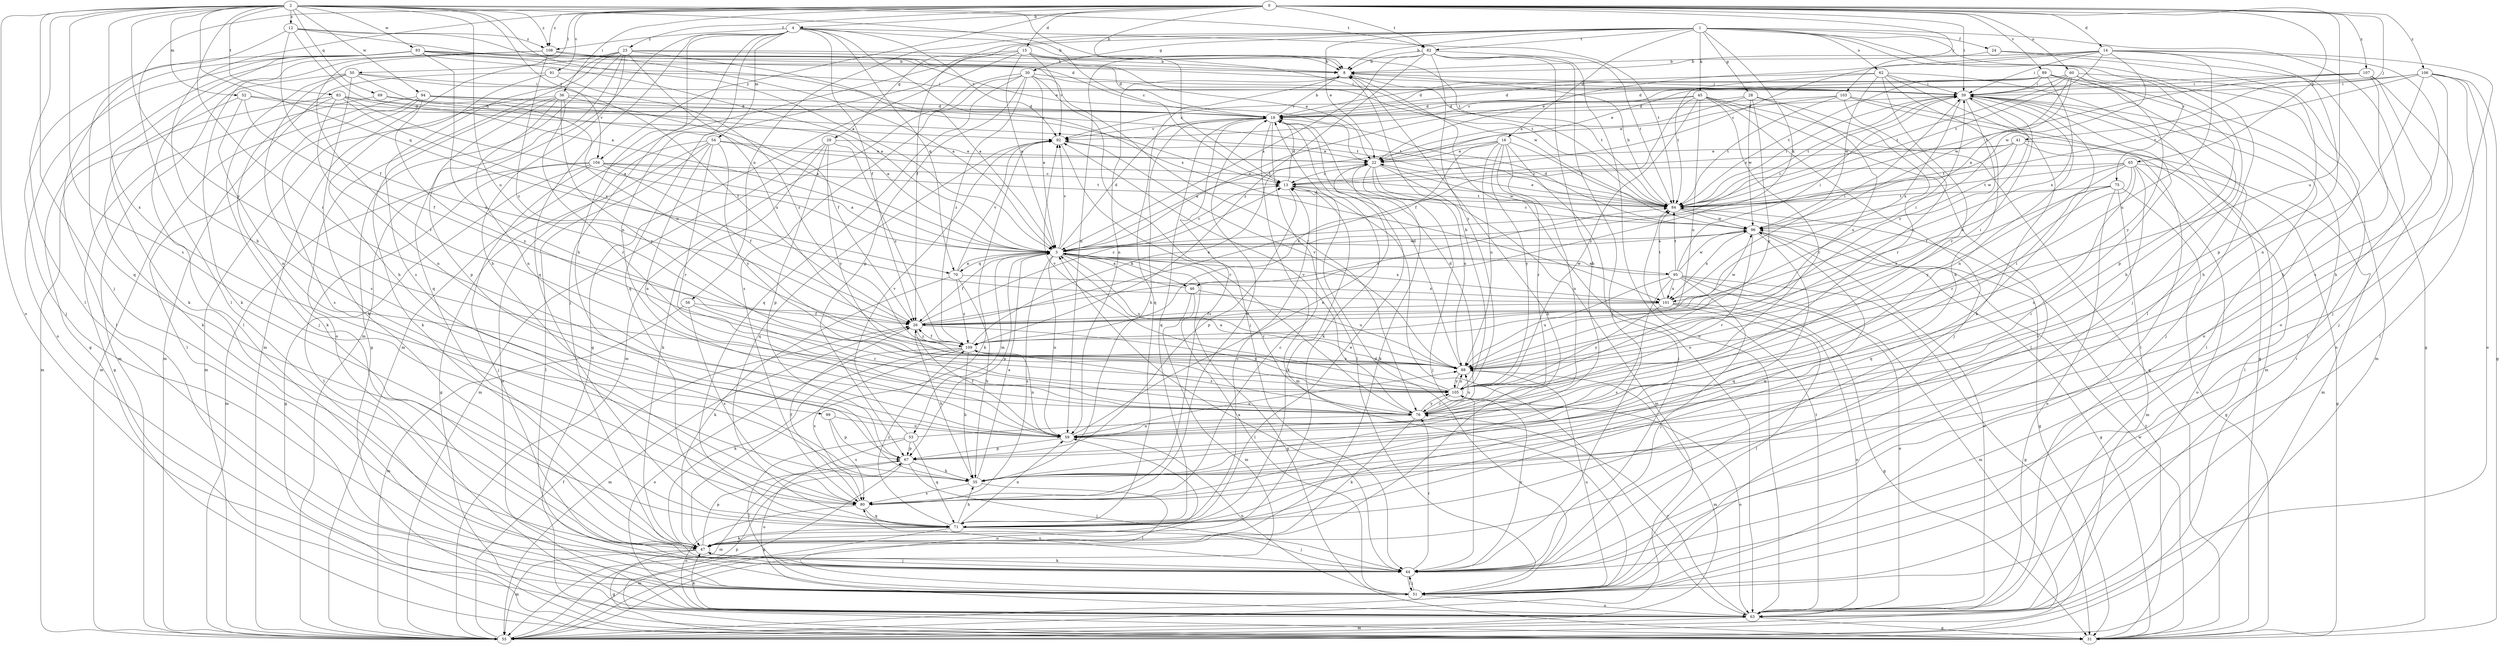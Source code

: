 strict digraph  {
0;
1;
2;
3;
4;
8;
12;
13;
14;
15;
16;
18;
22;
23;
24;
26;
28;
29;
30;
31;
35;
36;
39;
41;
44;
45;
46;
47;
50;
51;
52;
53;
54;
55;
56;
59;
60;
62;
63;
65;
67;
69;
70;
71;
75;
76;
80;
82;
83;
84;
88;
89;
91;
92;
93;
94;
95;
96;
99;
101;
103;
104;
105;
106;
107;
108;
109;
0 -> 4  [label=b];
0 -> 8  [label=b];
0 -> 14  [label=d];
0 -> 15  [label=d];
0 -> 23  [label=f];
0 -> 35  [label=h];
0 -> 36  [label=i];
0 -> 39  [label=i];
0 -> 41  [label=j];
0 -> 50  [label=l];
0 -> 51  [label=l];
0 -> 60  [label=o];
0 -> 65  [label=p];
0 -> 82  [label=t];
0 -> 88  [label=u];
0 -> 89  [label=v];
0 -> 91  [label=v];
0 -> 103  [label=y];
0 -> 104  [label=y];
0 -> 106  [label=z];
0 -> 107  [label=z];
0 -> 108  [label=z];
1 -> 8  [label=b];
1 -> 16  [label=d];
1 -> 22  [label=e];
1 -> 24  [label=f];
1 -> 26  [label=f];
1 -> 28  [label=g];
1 -> 29  [label=g];
1 -> 30  [label=g];
1 -> 44  [label=j];
1 -> 45  [label=k];
1 -> 46  [label=k];
1 -> 51  [label=l];
1 -> 56  [label=n];
1 -> 62  [label=o];
1 -> 63  [label=o];
1 -> 75  [label=r];
1 -> 82  [label=t];
2 -> 3  [label=a];
2 -> 12  [label=c];
2 -> 13  [label=c];
2 -> 44  [label=j];
2 -> 51  [label=l];
2 -> 52  [label=m];
2 -> 63  [label=o];
2 -> 69  [label=q];
2 -> 70  [label=q];
2 -> 76  [label=r];
2 -> 80  [label=s];
2 -> 82  [label=t];
2 -> 83  [label=t];
2 -> 84  [label=t];
2 -> 88  [label=u];
2 -> 93  [label=w];
2 -> 94  [label=w];
2 -> 99  [label=x];
2 -> 104  [label=y];
2 -> 105  [label=y];
2 -> 108  [label=z];
3 -> 13  [label=c];
3 -> 18  [label=d];
3 -> 26  [label=f];
3 -> 31  [label=g];
3 -> 39  [label=i];
3 -> 46  [label=k];
3 -> 53  [label=m];
3 -> 59  [label=n];
3 -> 67  [label=p];
3 -> 70  [label=q];
3 -> 76  [label=r];
3 -> 80  [label=s];
3 -> 88  [label=u];
3 -> 92  [label=v];
3 -> 95  [label=w];
3 -> 96  [label=w];
3 -> 101  [label=x];
4 -> 8  [label=b];
4 -> 26  [label=f];
4 -> 35  [label=h];
4 -> 44  [label=j];
4 -> 54  [label=m];
4 -> 55  [label=m];
4 -> 59  [label=n];
4 -> 70  [label=q];
4 -> 71  [label=q];
4 -> 84  [label=t];
4 -> 92  [label=v];
4 -> 101  [label=x];
4 -> 108  [label=z];
8 -> 39  [label=i];
8 -> 59  [label=n];
8 -> 63  [label=o];
8 -> 71  [label=q];
8 -> 84  [label=t];
12 -> 3  [label=a];
12 -> 18  [label=d];
12 -> 22  [label=e];
12 -> 26  [label=f];
12 -> 71  [label=q];
12 -> 108  [label=z];
13 -> 18  [label=d];
13 -> 47  [label=k];
13 -> 63  [label=o];
13 -> 67  [label=p];
13 -> 84  [label=t];
14 -> 8  [label=b];
14 -> 13  [label=c];
14 -> 22  [label=e];
14 -> 39  [label=i];
14 -> 44  [label=j];
14 -> 67  [label=p];
14 -> 80  [label=s];
14 -> 84  [label=t];
14 -> 88  [label=u];
14 -> 96  [label=w];
15 -> 3  [label=a];
15 -> 8  [label=b];
15 -> 13  [label=c];
15 -> 31  [label=g];
15 -> 55  [label=m];
15 -> 71  [label=q];
15 -> 92  [label=v];
15 -> 96  [label=w];
16 -> 3  [label=a];
16 -> 22  [label=e];
16 -> 44  [label=j];
16 -> 59  [label=n];
16 -> 76  [label=r];
16 -> 84  [label=t];
16 -> 88  [label=u];
16 -> 105  [label=y];
16 -> 109  [label=z];
18 -> 8  [label=b];
18 -> 35  [label=h];
18 -> 47  [label=k];
18 -> 51  [label=l];
18 -> 55  [label=m];
18 -> 71  [label=q];
18 -> 80  [label=s];
18 -> 92  [label=v];
22 -> 13  [label=c];
22 -> 44  [label=j];
22 -> 47  [label=k];
22 -> 55  [label=m];
22 -> 88  [label=u];
22 -> 96  [label=w];
23 -> 3  [label=a];
23 -> 8  [label=b];
23 -> 22  [label=e];
23 -> 31  [label=g];
23 -> 35  [label=h];
23 -> 55  [label=m];
23 -> 63  [label=o];
23 -> 71  [label=q];
23 -> 80  [label=s];
23 -> 88  [label=u];
24 -> 8  [label=b];
24 -> 31  [label=g];
24 -> 63  [label=o];
26 -> 13  [label=c];
26 -> 35  [label=h];
26 -> 39  [label=i];
26 -> 55  [label=m];
26 -> 84  [label=t];
26 -> 96  [label=w];
26 -> 105  [label=y];
26 -> 109  [label=z];
28 -> 18  [label=d];
28 -> 22  [label=e];
28 -> 76  [label=r];
28 -> 88  [label=u];
28 -> 96  [label=w];
28 -> 105  [label=y];
29 -> 22  [label=e];
29 -> 47  [label=k];
29 -> 55  [label=m];
29 -> 67  [label=p];
29 -> 105  [label=y];
29 -> 109  [label=z];
30 -> 3  [label=a];
30 -> 39  [label=i];
30 -> 44  [label=j];
30 -> 55  [label=m];
30 -> 67  [label=p];
30 -> 71  [label=q];
30 -> 76  [label=r];
30 -> 80  [label=s];
30 -> 109  [label=z];
31 -> 84  [label=t];
31 -> 96  [label=w];
35 -> 3  [label=a];
35 -> 51  [label=l];
35 -> 80  [label=s];
36 -> 18  [label=d];
36 -> 26  [label=f];
36 -> 47  [label=k];
36 -> 55  [label=m];
36 -> 59  [label=n];
36 -> 67  [label=p];
36 -> 76  [label=r];
36 -> 105  [label=y];
39 -> 18  [label=d];
39 -> 44  [label=j];
39 -> 51  [label=l];
39 -> 59  [label=n];
39 -> 84  [label=t];
39 -> 88  [label=u];
39 -> 101  [label=x];
39 -> 109  [label=z];
41 -> 13  [label=c];
41 -> 22  [label=e];
41 -> 51  [label=l];
41 -> 55  [label=m];
41 -> 84  [label=t];
41 -> 96  [label=w];
44 -> 3  [label=a];
44 -> 47  [label=k];
44 -> 51  [label=l];
44 -> 76  [label=r];
44 -> 80  [label=s];
44 -> 105  [label=y];
45 -> 3  [label=a];
45 -> 18  [label=d];
45 -> 26  [label=f];
45 -> 31  [label=g];
45 -> 44  [label=j];
45 -> 51  [label=l];
45 -> 76  [label=r];
45 -> 88  [label=u];
45 -> 105  [label=y];
46 -> 3  [label=a];
46 -> 51  [label=l];
46 -> 55  [label=m];
46 -> 88  [label=u];
47 -> 8  [label=b];
47 -> 31  [label=g];
47 -> 44  [label=j];
47 -> 55  [label=m];
47 -> 67  [label=p];
50 -> 26  [label=f];
50 -> 39  [label=i];
50 -> 44  [label=j];
50 -> 47  [label=k];
50 -> 55  [label=m];
50 -> 80  [label=s];
50 -> 88  [label=u];
51 -> 18  [label=d];
51 -> 44  [label=j];
51 -> 59  [label=n];
51 -> 63  [label=o];
51 -> 88  [label=u];
52 -> 18  [label=d];
52 -> 26  [label=f];
52 -> 47  [label=k];
52 -> 59  [label=n];
52 -> 84  [label=t];
53 -> 39  [label=i];
53 -> 51  [label=l];
53 -> 63  [label=o];
53 -> 67  [label=p];
53 -> 71  [label=q];
53 -> 92  [label=v];
54 -> 22  [label=e];
54 -> 31  [label=g];
54 -> 51  [label=l];
54 -> 59  [label=n];
54 -> 63  [label=o];
54 -> 76  [label=r];
54 -> 84  [label=t];
54 -> 105  [label=y];
55 -> 26  [label=f];
55 -> 59  [label=n];
55 -> 67  [label=p];
56 -> 26  [label=f];
56 -> 55  [label=m];
56 -> 76  [label=r];
56 -> 80  [label=s];
59 -> 22  [label=e];
59 -> 26  [label=f];
59 -> 67  [label=p];
59 -> 88  [label=u];
60 -> 3  [label=a];
60 -> 18  [label=d];
60 -> 35  [label=h];
60 -> 39  [label=i];
60 -> 67  [label=p];
60 -> 84  [label=t];
60 -> 96  [label=w];
60 -> 105  [label=y];
62 -> 18  [label=d];
62 -> 31  [label=g];
62 -> 35  [label=h];
62 -> 39  [label=i];
62 -> 47  [label=k];
62 -> 76  [label=r];
62 -> 84  [label=t];
62 -> 96  [label=w];
63 -> 31  [label=g];
63 -> 39  [label=i];
63 -> 47  [label=k];
63 -> 55  [label=m];
63 -> 76  [label=r];
63 -> 84  [label=t];
65 -> 13  [label=c];
65 -> 26  [label=f];
65 -> 31  [label=g];
65 -> 59  [label=n];
65 -> 63  [label=o];
65 -> 76  [label=r];
65 -> 80  [label=s];
65 -> 84  [label=t];
65 -> 105  [label=y];
67 -> 31  [label=g];
67 -> 35  [label=h];
67 -> 44  [label=j];
67 -> 55  [label=m];
69 -> 3  [label=a];
69 -> 18  [label=d];
69 -> 31  [label=g];
70 -> 3  [label=a];
70 -> 35  [label=h];
70 -> 47  [label=k];
70 -> 92  [label=v];
70 -> 101  [label=x];
70 -> 109  [label=z];
71 -> 13  [label=c];
71 -> 22  [label=e];
71 -> 35  [label=h];
71 -> 39  [label=i];
71 -> 44  [label=j];
71 -> 47  [label=k];
71 -> 55  [label=m];
71 -> 59  [label=n];
71 -> 96  [label=w];
71 -> 109  [label=z];
75 -> 31  [label=g];
75 -> 55  [label=m];
75 -> 63  [label=o];
75 -> 71  [label=q];
75 -> 84  [label=t];
75 -> 109  [label=z];
76 -> 18  [label=d];
76 -> 47  [label=k];
76 -> 59  [label=n];
76 -> 88  [label=u];
76 -> 92  [label=v];
76 -> 105  [label=y];
76 -> 109  [label=z];
80 -> 13  [label=c];
80 -> 18  [label=d];
80 -> 26  [label=f];
80 -> 63  [label=o];
80 -> 71  [label=q];
82 -> 3  [label=a];
82 -> 8  [label=b];
82 -> 35  [label=h];
82 -> 44  [label=j];
82 -> 59  [label=n];
82 -> 63  [label=o];
82 -> 84  [label=t];
82 -> 105  [label=y];
82 -> 109  [label=z];
83 -> 3  [label=a];
83 -> 18  [label=d];
83 -> 47  [label=k];
83 -> 55  [label=m];
83 -> 59  [label=n];
83 -> 92  [label=v];
83 -> 101  [label=x];
84 -> 8  [label=b];
84 -> 22  [label=e];
84 -> 31  [label=g];
84 -> 39  [label=i];
84 -> 96  [label=w];
88 -> 18  [label=d];
88 -> 39  [label=i];
88 -> 55  [label=m];
88 -> 92  [label=v];
88 -> 105  [label=y];
89 -> 18  [label=d];
89 -> 35  [label=h];
89 -> 39  [label=i];
89 -> 51  [label=l];
89 -> 55  [label=m];
89 -> 84  [label=t];
89 -> 92  [label=v];
89 -> 101  [label=x];
91 -> 35  [label=h];
91 -> 39  [label=i];
91 -> 55  [label=m];
91 -> 109  [label=z];
92 -> 22  [label=e];
92 -> 47  [label=k];
92 -> 71  [label=q];
92 -> 76  [label=r];
93 -> 3  [label=a];
93 -> 8  [label=b];
93 -> 13  [label=c];
93 -> 31  [label=g];
93 -> 39  [label=i];
93 -> 44  [label=j];
93 -> 47  [label=k];
93 -> 51  [label=l];
93 -> 63  [label=o];
93 -> 84  [label=t];
93 -> 88  [label=u];
94 -> 3  [label=a];
94 -> 18  [label=d];
94 -> 51  [label=l];
94 -> 55  [label=m];
94 -> 80  [label=s];
94 -> 84  [label=t];
94 -> 105  [label=y];
95 -> 3  [label=a];
95 -> 31  [label=g];
95 -> 39  [label=i];
95 -> 44  [label=j];
95 -> 55  [label=m];
95 -> 63  [label=o];
95 -> 80  [label=s];
95 -> 84  [label=t];
95 -> 88  [label=u];
95 -> 96  [label=w];
95 -> 101  [label=x];
96 -> 3  [label=a];
96 -> 13  [label=c];
96 -> 18  [label=d];
96 -> 31  [label=g];
96 -> 63  [label=o];
96 -> 71  [label=q];
96 -> 76  [label=r];
96 -> 101  [label=x];
99 -> 59  [label=n];
99 -> 67  [label=p];
99 -> 80  [label=s];
101 -> 26  [label=f];
101 -> 31  [label=g];
101 -> 39  [label=i];
101 -> 51  [label=l];
101 -> 63  [label=o];
101 -> 84  [label=t];
101 -> 105  [label=y];
103 -> 18  [label=d];
103 -> 22  [label=e];
103 -> 51  [label=l];
103 -> 55  [label=m];
103 -> 84  [label=t];
103 -> 88  [label=u];
104 -> 3  [label=a];
104 -> 13  [label=c];
104 -> 26  [label=f];
104 -> 31  [label=g];
104 -> 44  [label=j];
104 -> 51  [label=l];
104 -> 55  [label=m];
104 -> 84  [label=t];
105 -> 3  [label=a];
105 -> 8  [label=b];
105 -> 63  [label=o];
105 -> 76  [label=r];
105 -> 88  [label=u];
105 -> 92  [label=v];
106 -> 22  [label=e];
106 -> 31  [label=g];
106 -> 35  [label=h];
106 -> 39  [label=i];
106 -> 51  [label=l];
106 -> 59  [label=n];
106 -> 63  [label=o];
106 -> 84  [label=t];
107 -> 35  [label=h];
107 -> 39  [label=i];
107 -> 44  [label=j];
107 -> 63  [label=o];
107 -> 84  [label=t];
107 -> 92  [label=v];
108 -> 3  [label=a];
108 -> 8  [label=b];
108 -> 18  [label=d];
108 -> 47  [label=k];
108 -> 51  [label=l];
108 -> 76  [label=r];
108 -> 109  [label=z];
109 -> 22  [label=e];
109 -> 26  [label=f];
109 -> 35  [label=h];
109 -> 47  [label=k];
109 -> 59  [label=n];
109 -> 63  [label=o];
109 -> 80  [label=s];
109 -> 88  [label=u];
}
